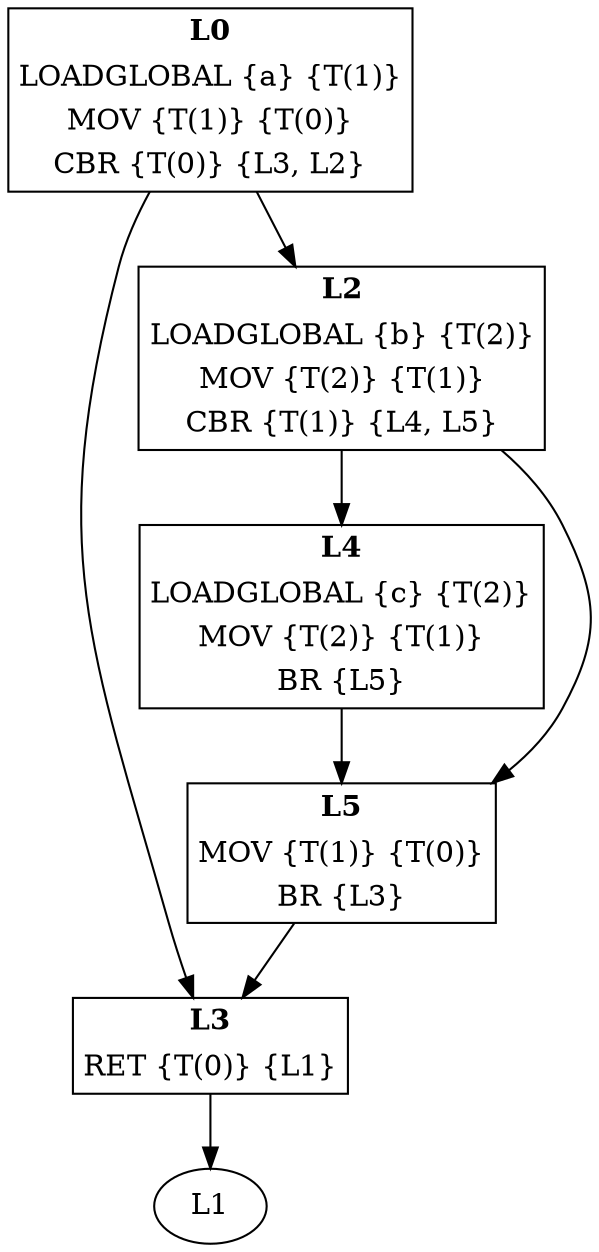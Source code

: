 digraph Proc1 {
L0 [shape=none, margin=0, label=<<TABLE BORDER="1" CELLBORDER="0">
<TR><TD><B>L0</B></TD></TR>
<TR><TD>LOADGLOBAL {a} {T(1)}</TD></TR>
<TR><TD>MOV {T(1)} {T(0)}</TD></TR>
<TR><TD>CBR {T(0)} {L3, L2}</TD></TR>
</TABLE>>];
L0 -> L3
L0 -> L2
L2 [shape=none, margin=0, label=<<TABLE BORDER="1" CELLBORDER="0">
<TR><TD><B>L2</B></TD></TR>
<TR><TD>LOADGLOBAL {b} {T(2)}</TD></TR>
<TR><TD>MOV {T(2)} {T(1)}</TD></TR>
<TR><TD>CBR {T(1)} {L4, L5}</TD></TR>
</TABLE>>];
L2 -> L4
L2 -> L5
L3 [shape=none, margin=0, label=<<TABLE BORDER="1" CELLBORDER="0">
<TR><TD><B>L3</B></TD></TR>
<TR><TD>RET {T(0)} {L1}</TD></TR>
</TABLE>>];
L3 -> L1
L4 [shape=none, margin=0, label=<<TABLE BORDER="1" CELLBORDER="0">
<TR><TD><B>L4</B></TD></TR>
<TR><TD>LOADGLOBAL {c} {T(2)}</TD></TR>
<TR><TD>MOV {T(2)} {T(1)}</TD></TR>
<TR><TD>BR {L5}</TD></TR>
</TABLE>>];
L4 -> L5
L5 [shape=none, margin=0, label=<<TABLE BORDER="1" CELLBORDER="0">
<TR><TD><B>L5</B></TD></TR>
<TR><TD>MOV {T(1)} {T(0)}</TD></TR>
<TR><TD>BR {L3}</TD></TR>
</TABLE>>];
L5 -> L3
}
